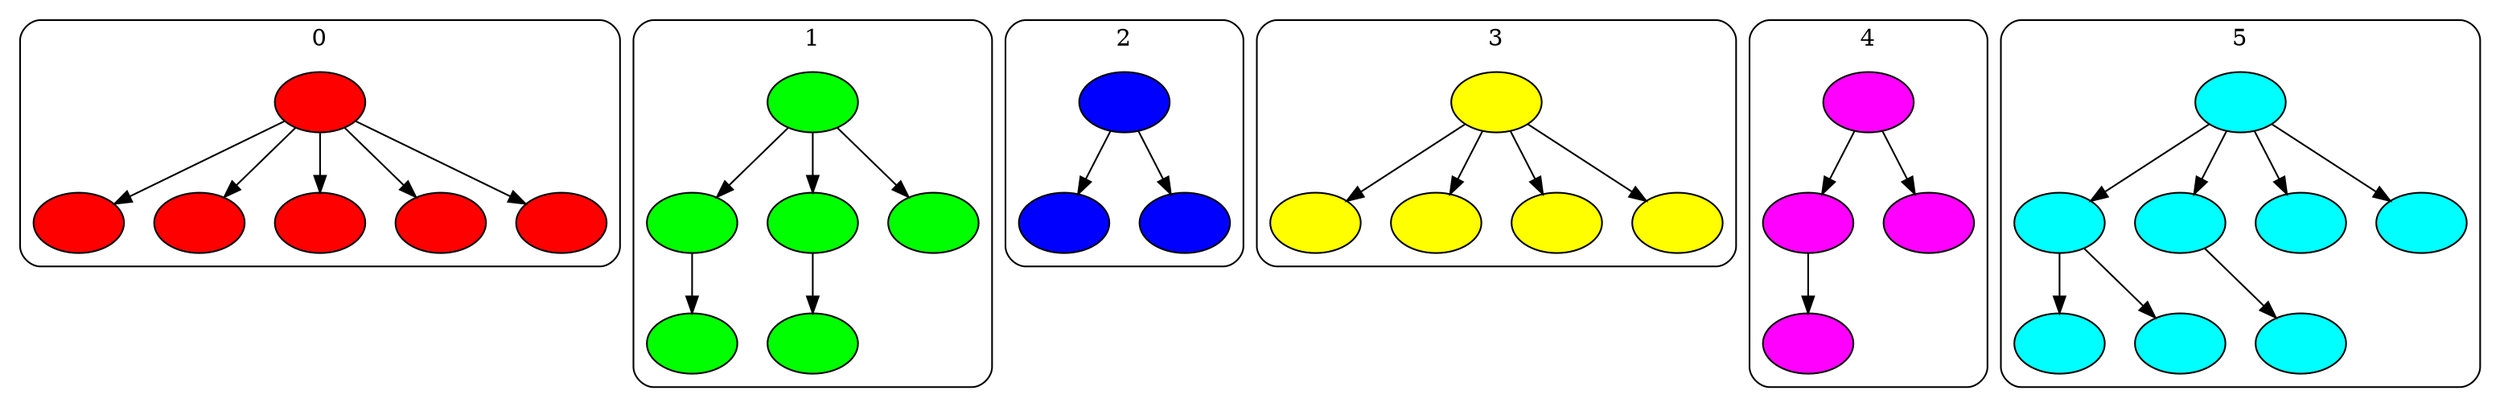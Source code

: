 digraph rootgraph {
 rankdir=TB;
compund=true;

subgraph cluster_0 {
label="0";

style = "rounded";
node [style="rounded,filled",fillcolor="#ff0000"];
n0_0 [label=""];
n0_0 -> n0_1;
n0_0 -> n0_2;
n0_0 -> n0_3;
n0_0 -> n0_4;
n0_0 -> n0_5;
n0_1 [label=""];
n0_2 [label=""];
n0_3 [label=""];
n0_4 [label=""];
n0_5 [label=""];
}
subgraph cluster_1 {
label="1";

style = "rounded";
node [style="rounded,filled",fillcolor="#00ff00"];
n1_0 [label=""];
n1_0 -> n1_1;
n1_0 -> n1_3;
n1_0 -> n1_5;
n1_1 [label=""];
n1_1 -> n1_2;
n1_2 [label=""];
n1_3 [label=""];
n1_3 -> n1_4;
n1_4 [label=""];
n1_5 [label=""];
}
subgraph cluster_2 {
label="2";

style = "rounded";
node [style="rounded,filled",fillcolor="#0000ff"];
n2_0 [label=""];
n2_0 -> n2_1;
n2_0 -> n2_2;
n2_1 [label=""];
n2_2 [label=""];
}
subgraph cluster_3 {
label="3";

style = "rounded";
node [style="rounded,filled",fillcolor="#ffff00"];
n3_0 [label=""];
n3_0 -> n3_1;
n3_0 -> n3_2;
n3_0 -> n3_3;
n3_0 -> n3_4;
n3_1 [label=""];
n3_2 [label=""];
n3_3 [label=""];
n3_4 [label=""];
}
subgraph cluster_4 {
label="4";

style = "rounded";
node [style="rounded,filled",fillcolor="#ff00ff"];
n4_0 [label=""];
n4_0 -> n4_1;
n4_0 -> n4_3;
n4_1 [label=""];
n4_1 -> n4_2;
n4_2 [label=""];
n4_3 [label=""];
}
subgraph cluster_5 {
label="5";

style = "rounded";
node [style="rounded,filled",fillcolor="#00ffff"];
n5_0 [label=""];
n5_0 -> n5_1;
n5_0 -> n5_4;
n5_0 -> n5_6;
n5_0 -> n5_7;
n5_1 [label=""];
n5_1 -> n5_2;
n5_1 -> n5_3;
n5_2 [label=""];
n5_3 [label=""];
n5_4 [label=""];
n5_4 -> n5_5;
n5_5 [label=""];
n5_6 [label=""];
n5_7 [label=""];
}
}
